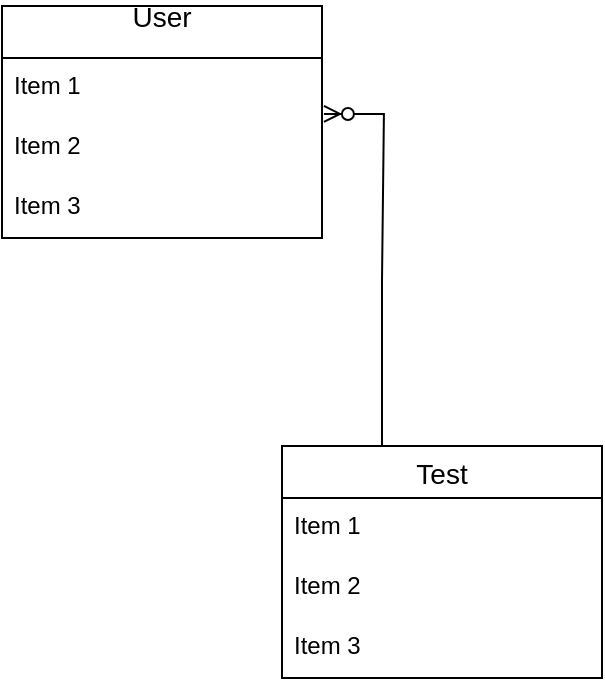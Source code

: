 <mxfile version="24.7.15">
  <diagram name="Page-1" id="jmOVLJ2kp2VZ0U_lNTt-">
    <mxGraphModel dx="1675" dy="1098" grid="1" gridSize="10" guides="1" tooltips="1" connect="1" arrows="1" fold="1" page="1" pageScale="1" pageWidth="850" pageHeight="1100" math="0" shadow="0">
      <root>
        <mxCell id="0" />
        <mxCell id="1" parent="0" />
        <mxCell id="nsMxnUpiewmKg4udWZQf-1" value="User&#xa;" style="swimlane;fontStyle=0;childLayout=stackLayout;horizontal=1;startSize=26;horizontalStack=0;resizeParent=1;resizeParentMax=0;resizeLast=0;collapsible=1;marginBottom=0;align=center;fontSize=14;" parent="1" vertex="1">
          <mxGeometry x="30" y="110" width="160" height="116" as="geometry" />
        </mxCell>
        <mxCell id="nsMxnUpiewmKg4udWZQf-2" value="Item 1" style="text;strokeColor=none;fillColor=none;spacingLeft=4;spacingRight=4;overflow=hidden;rotatable=0;points=[[0,0.5],[1,0.5]];portConstraint=eastwest;fontSize=12;whiteSpace=wrap;html=1;" parent="nsMxnUpiewmKg4udWZQf-1" vertex="1">
          <mxGeometry y="26" width="160" height="30" as="geometry" />
        </mxCell>
        <mxCell id="nsMxnUpiewmKg4udWZQf-3" value="Item 2" style="text;strokeColor=none;fillColor=none;spacingLeft=4;spacingRight=4;overflow=hidden;rotatable=0;points=[[0,0.5],[1,0.5]];portConstraint=eastwest;fontSize=12;whiteSpace=wrap;html=1;" parent="nsMxnUpiewmKg4udWZQf-1" vertex="1">
          <mxGeometry y="56" width="160" height="30" as="geometry" />
        </mxCell>
        <mxCell id="nsMxnUpiewmKg4udWZQf-4" value="Item 3" style="text;strokeColor=none;fillColor=none;spacingLeft=4;spacingRight=4;overflow=hidden;rotatable=0;points=[[0,0.5],[1,0.5]];portConstraint=eastwest;fontSize=12;whiteSpace=wrap;html=1;" parent="nsMxnUpiewmKg4udWZQf-1" vertex="1">
          <mxGeometry y="86" width="160" height="30" as="geometry" />
        </mxCell>
        <mxCell id="nsMxnUpiewmKg4udWZQf-5" value="Test" style="swimlane;fontStyle=0;childLayout=stackLayout;horizontal=1;startSize=26;horizontalStack=0;resizeParent=1;resizeParentMax=0;resizeLast=0;collapsible=1;marginBottom=0;align=center;fontSize=14;" parent="1" vertex="1">
          <mxGeometry x="170" y="330" width="160" height="116" as="geometry" />
        </mxCell>
        <mxCell id="nsMxnUpiewmKg4udWZQf-6" value="Item 1" style="text;strokeColor=none;fillColor=none;spacingLeft=4;spacingRight=4;overflow=hidden;rotatable=0;points=[[0,0.5],[1,0.5]];portConstraint=eastwest;fontSize=12;whiteSpace=wrap;html=1;" parent="nsMxnUpiewmKg4udWZQf-5" vertex="1">
          <mxGeometry y="26" width="160" height="30" as="geometry" />
        </mxCell>
        <mxCell id="nsMxnUpiewmKg4udWZQf-7" value="Item 2" style="text;strokeColor=none;fillColor=none;spacingLeft=4;spacingRight=4;overflow=hidden;rotatable=0;points=[[0,0.5],[1,0.5]];portConstraint=eastwest;fontSize=12;whiteSpace=wrap;html=1;" parent="nsMxnUpiewmKg4udWZQf-5" vertex="1">
          <mxGeometry y="56" width="160" height="30" as="geometry" />
        </mxCell>
        <mxCell id="nsMxnUpiewmKg4udWZQf-8" value="Item 3" style="text;strokeColor=none;fillColor=none;spacingLeft=4;spacingRight=4;overflow=hidden;rotatable=0;points=[[0,0.5],[1,0.5]];portConstraint=eastwest;fontSize=12;whiteSpace=wrap;html=1;" parent="nsMxnUpiewmKg4udWZQf-5" vertex="1">
          <mxGeometry y="86" width="160" height="30" as="geometry" />
        </mxCell>
        <mxCell id="nsMxnUpiewmKg4udWZQf-9" value="" style="edgeStyle=entityRelationEdgeStyle;fontSize=12;html=1;endArrow=ERzeroToMany;endFill=1;rounded=0;entryX=1.006;entryY=-0.067;entryDx=0;entryDy=0;entryPerimeter=0;exitX=0.5;exitY=0;exitDx=0;exitDy=0;" parent="1" source="nsMxnUpiewmKg4udWZQf-5" target="nsMxnUpiewmKg4udWZQf-3" edge="1">
          <mxGeometry width="100" height="100" relative="1" as="geometry">
            <mxPoint x="370" y="610" as="sourcePoint" />
            <mxPoint x="470" y="510" as="targetPoint" />
          </mxGeometry>
        </mxCell>
      </root>
    </mxGraphModel>
  </diagram>
</mxfile>
